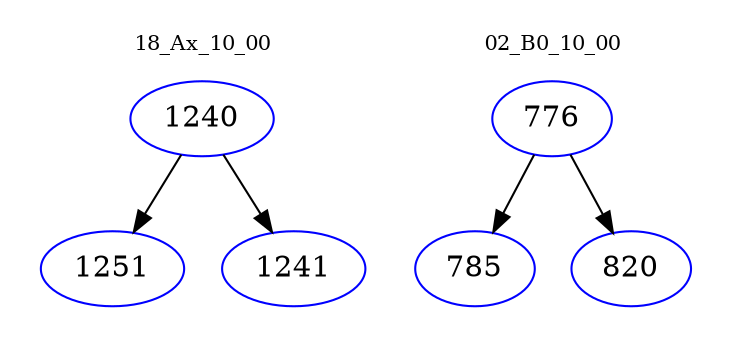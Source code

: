 digraph{
subgraph cluster_0 {
color = white
label = "18_Ax_10_00";
fontsize=10;
T0_1240 [label="1240", color="blue"]
T0_1240 -> T0_1251 [color="black"]
T0_1251 [label="1251", color="blue"]
T0_1240 -> T0_1241 [color="black"]
T0_1241 [label="1241", color="blue"]
}
subgraph cluster_1 {
color = white
label = "02_B0_10_00";
fontsize=10;
T1_776 [label="776", color="blue"]
T1_776 -> T1_785 [color="black"]
T1_785 [label="785", color="blue"]
T1_776 -> T1_820 [color="black"]
T1_820 [label="820", color="blue"]
}
}
